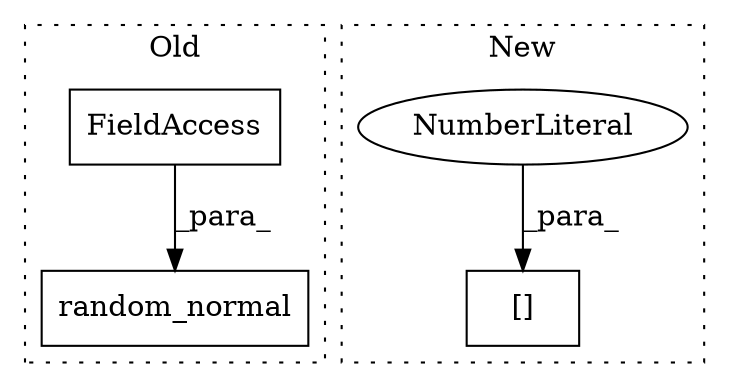 digraph G {
subgraph cluster0 {
1 [label="random_normal" a="32" s="1104,1146" l="14,1" shape="box"];
4 [label="FieldAccess" a="22" s="1118" l="12" shape="box"];
label = "Old";
style="dotted";
}
subgraph cluster1 {
2 [label="[]" a="2" s="699,746" l="46,1" shape="box"];
3 [label="NumberLiteral" a="34" s="745" l="1" shape="ellipse"];
label = "New";
style="dotted";
}
3 -> 2 [label="_para_"];
4 -> 1 [label="_para_"];
}